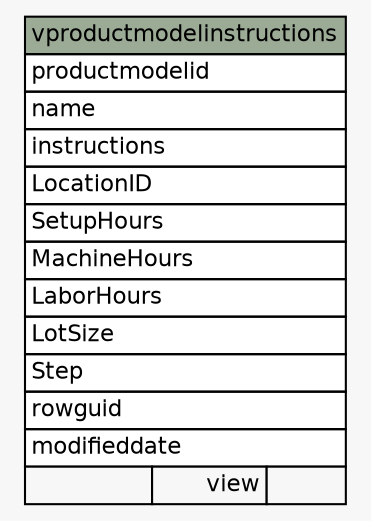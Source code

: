 // dot 2.40.1 on Linux 5.4.0-51-generic
// SchemaSpy rev 590
digraph "vproductmodelinstructions" {
  graph [
    rankdir="RL"
    bgcolor="#f7f7f7"
    nodesep="0.18"
    ranksep="0.46"
    fontname="Helvetica"
    fontsize="11"
  ];
  node [
    fontname="Helvetica"
    fontsize="11"
    shape="plaintext"
  ];
  edge [
    arrowsize="0.8"
  ];
  "vproductmodelinstructions" [
    label=<
    <TABLE BORDER="0" CELLBORDER="1" CELLSPACING="0" BGCOLOR="#ffffff">
      <TR><TD COLSPAN="3" BGCOLOR="#9bab96" ALIGN="CENTER">vproductmodelinstructions</TD></TR>
      <TR><TD PORT="productmodelid" COLSPAN="3" ALIGN="LEFT">productmodelid</TD></TR>
      <TR><TD PORT="name" COLSPAN="3" ALIGN="LEFT">name</TD></TR>
      <TR><TD PORT="instructions" COLSPAN="3" ALIGN="LEFT">instructions</TD></TR>
      <TR><TD PORT="LocationID" COLSPAN="3" ALIGN="LEFT">LocationID</TD></TR>
      <TR><TD PORT="SetupHours" COLSPAN="3" ALIGN="LEFT">SetupHours</TD></TR>
      <TR><TD PORT="MachineHours" COLSPAN="3" ALIGN="LEFT">MachineHours</TD></TR>
      <TR><TD PORT="LaborHours" COLSPAN="3" ALIGN="LEFT">LaborHours</TD></TR>
      <TR><TD PORT="LotSize" COLSPAN="3" ALIGN="LEFT">LotSize</TD></TR>
      <TR><TD PORT="Step" COLSPAN="3" ALIGN="LEFT">Step</TD></TR>
      <TR><TD PORT="rowguid" COLSPAN="3" ALIGN="LEFT">rowguid</TD></TR>
      <TR><TD PORT="modifieddate" COLSPAN="3" ALIGN="LEFT">modifieddate</TD></TR>
      <TR><TD ALIGN="LEFT" BGCOLOR="#f7f7f7">  </TD><TD ALIGN="RIGHT" BGCOLOR="#f7f7f7">view</TD><TD ALIGN="RIGHT" BGCOLOR="#f7f7f7">  </TD></TR>
    </TABLE>>
    URL="tables/vproductmodelinstructions.html"
    tooltip="vproductmodelinstructions"
  ];
}
